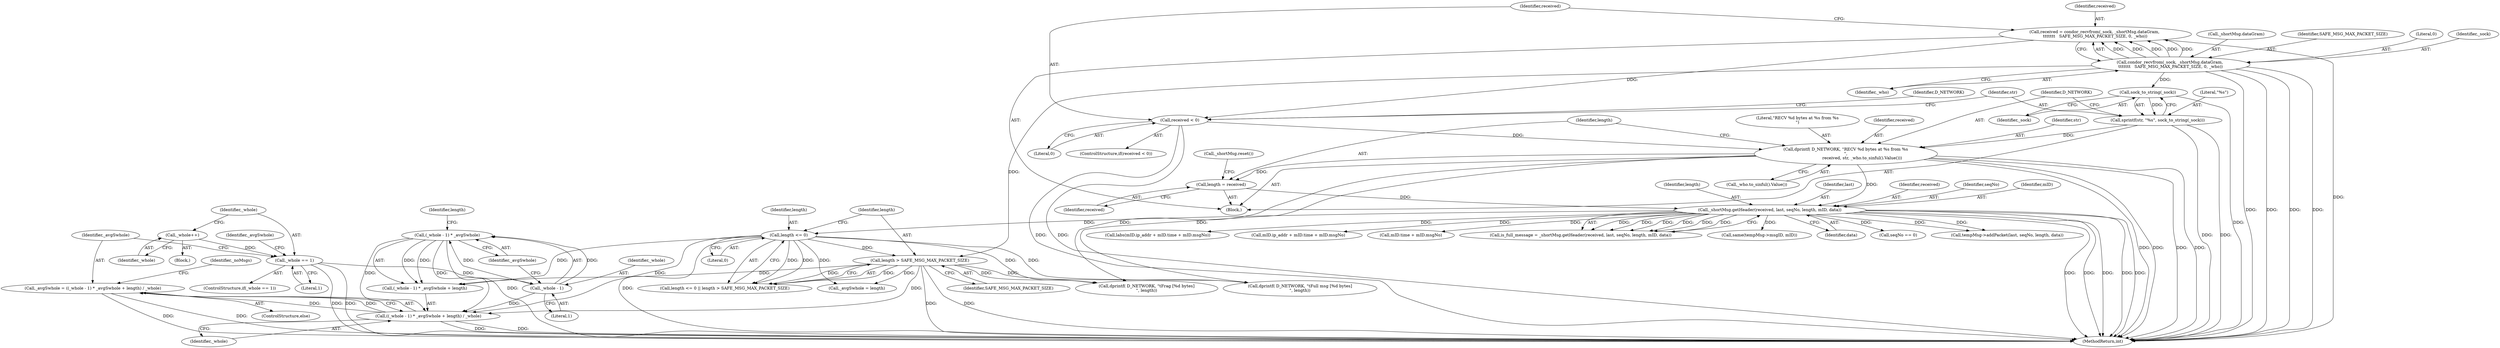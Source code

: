 digraph "0_htcondor_5e5571d1a431eb3c61977b6dd6ec90186ef79867_2@integer" {
"1000244" [label="(Call,_avgSwhole = ((_whole - 1) * _avgSwhole + length) / _whole)"];
"1000246" [label="(Call,((_whole - 1) * _avgSwhole + length) / _whole)"];
"1000248" [label="(Call,(_whole - 1) * _avgSwhole)"];
"1000249" [label="(Call,_whole - 1)"];
"1000237" [label="(Call,_whole == 1)"];
"1000234" [label="(Call,_whole++)"];
"1000211" [label="(Call,length <= 0)"];
"1000202" [label="(Call,_shortMsg.getHeader(received, last, seqNo, length, mID, data))"];
"1000189" [label="(Call,dprintf( D_NETWORK, \"RECV %d bytes at %s from %s\n\",\n                         received, str, _who.to_sinful().Value()))"];
"1000173" [label="(Call,received < 0)"];
"1000162" [label="(Call,received = condor_recvfrom(_sock, _shortMsg.dataGram, \n\t\t\t\t\t\t\t   SAFE_MSG_MAX_PACKET_SIZE, 0, _who))"];
"1000164" [label="(Call,condor_recvfrom(_sock, _shortMsg.dataGram, \n\t\t\t\t\t\t\t   SAFE_MSG_MAX_PACKET_SIZE, 0, _who))"];
"1000184" [label="(Call,sprintf(str, \"%s\", sock_to_string(_sock)))"];
"1000187" [label="(Call,sock_to_string(_sock))"];
"1000195" [label="(Call,length = received)"];
"1000214" [label="(Call,length > SAFE_MSG_MAX_PACKET_SIZE)"];
"1000251" [label="(Literal,1)"];
"1000240" [label="(Call,_avgSwhole = length)"];
"1000234" [label="(Call,_whole++)"];
"1000409" [label="(Call,tempMsg->addPacket(last, seqNo, length, data))"];
"1000276" [label="(Call,labs(mID.ip_addr + mID.time + mID.msgNo))"];
"1000256" [label="(Identifier,_noMsgs)"];
"1000254" [label="(Identifier,_whole)"];
"1000214" [label="(Call,length > SAFE_MSG_MAX_PACKET_SIZE)"];
"1000249" [label="(Call,_whole - 1)"];
"1000162" [label="(Call,received = condor_recvfrom(_sock, _shortMsg.dataGram, \n\t\t\t\t\t\t\t   SAFE_MSG_MAX_PACKET_SIZE, 0, _who))"];
"1000277" [label="(Call,mID.ip_addr + mID.time + mID.msgNo)"];
"1000263" [label="(Call,dprintf( D_NETWORK, \"\tFrag [%d bytes]\n\", length))"];
"1000198" [label="(Call,_shortMsg.reset())"];
"1000172" [label="(ControlStructure,if(received < 0))"];
"1000166" [label="(Call,_shortMsg.dataGram)"];
"1000185" [label="(Identifier,str)"];
"1000187" [label="(Call,sock_to_string(_sock))"];
"1000186" [label="(Literal,\"%s\")"];
"1000163" [label="(Identifier,received)"];
"1000169" [label="(Identifier,SAFE_MSG_MAX_PACKET_SIZE)"];
"1000206" [label="(Identifier,length)"];
"1000204" [label="(Identifier,last)"];
"1000248" [label="(Call,(_whole - 1) * _avgSwhole)"];
"1000197" [label="(Identifier,received)"];
"1000109" [label="(Block,)"];
"1000194" [label="(Call,_who.to_sinful().Value())"];
"1000190" [label="(Identifier,D_NETWORK)"];
"1000195" [label="(Call,length = received)"];
"1000188" [label="(Identifier,_sock)"];
"1000281" [label="(Call,mID.time + mID.msgNo)"];
"1000173" [label="(Call,received < 0)"];
"1000252" [label="(Identifier,_avgSwhole)"];
"1000235" [label="(Identifier,_whole)"];
"1000239" [label="(Literal,1)"];
"1000200" [label="(Call,is_full_message = _shortMsg.getHeader(received, last, seqNo, length, mID, data))"];
"1000193" [label="(Identifier,str)"];
"1000174" [label="(Identifier,received)"];
"1000203" [label="(Identifier,received)"];
"1000170" [label="(Literal,0)"];
"1000205" [label="(Identifier,seqNo)"];
"1000241" [label="(Identifier,_avgSwhole)"];
"1000246" [label="(Call,((_whole - 1) * _avgSwhole + length) / _whole)"];
"1000257" [label="(Call,dprintf( D_NETWORK, \"\tFull msg [%d bytes]\n\", length))"];
"1000189" [label="(Call,dprintf( D_NETWORK, \"RECV %d bytes at %s from %s\n\",\n                         received, str, _who.to_sinful().Value()))"];
"1000164" [label="(Call,condor_recvfrom(_sock, _shortMsg.dataGram, \n\t\t\t\t\t\t\t   SAFE_MSG_MAX_PACKET_SIZE, 0, _who))"];
"1000184" [label="(Call,sprintf(str, \"%s\", sock_to_string(_sock)))"];
"1000491" [label="(MethodReturn,int)"];
"1000216" [label="(Identifier,SAFE_MSG_MAX_PACKET_SIZE)"];
"1000202" [label="(Call,_shortMsg.getHeader(received, last, seqNo, length, mID, data))"];
"1000175" [label="(Literal,0)"];
"1000244" [label="(Call,_avgSwhole = ((_whole - 1) * _avgSwhole + length) / _whole)"];
"1000207" [label="(Identifier,mID)"];
"1000196" [label="(Identifier,length)"];
"1000212" [label="(Identifier,length)"];
"1000211" [label="(Call,length <= 0)"];
"1000243" [label="(ControlStructure,else)"];
"1000247" [label="(Call,(_whole - 1) * _avgSwhole + length)"];
"1000178" [label="(Identifier,D_NETWORK)"];
"1000191" [label="(Literal,\"RECV %d bytes at %s from %s\n\")"];
"1000238" [label="(Identifier,_whole)"];
"1000225" [label="(Block,)"];
"1000213" [label="(Literal,0)"];
"1000192" [label="(Identifier,received)"];
"1000236" [label="(ControlStructure,if(_whole == 1))"];
"1000250" [label="(Identifier,_whole)"];
"1000237" [label="(Call,_whole == 1)"];
"1000253" [label="(Identifier,length)"];
"1000171" [label="(Identifier,_who)"];
"1000300" [label="(Call,same(tempMsg->msgID, mID))"];
"1000208" [label="(Identifier,data)"];
"1000165" [label="(Identifier,_sock)"];
"1000210" [label="(Call,length <= 0 || length > SAFE_MSG_MAX_PACKET_SIZE)"];
"1000398" [label="(Call,seqNo == 0)"];
"1000215" [label="(Identifier,length)"];
"1000245" [label="(Identifier,_avgSwhole)"];
"1000244" -> "1000243"  [label="AST: "];
"1000244" -> "1000246"  [label="CFG: "];
"1000245" -> "1000244"  [label="AST: "];
"1000246" -> "1000244"  [label="AST: "];
"1000256" -> "1000244"  [label="CFG: "];
"1000244" -> "1000491"  [label="DDG: "];
"1000244" -> "1000491"  [label="DDG: "];
"1000246" -> "1000244"  [label="DDG: "];
"1000246" -> "1000244"  [label="DDG: "];
"1000246" -> "1000254"  [label="CFG: "];
"1000247" -> "1000246"  [label="AST: "];
"1000254" -> "1000246"  [label="AST: "];
"1000246" -> "1000491"  [label="DDG: "];
"1000246" -> "1000491"  [label="DDG: "];
"1000248" -> "1000246"  [label="DDG: "];
"1000248" -> "1000246"  [label="DDG: "];
"1000211" -> "1000246"  [label="DDG: "];
"1000214" -> "1000246"  [label="DDG: "];
"1000249" -> "1000246"  [label="DDG: "];
"1000248" -> "1000247"  [label="AST: "];
"1000248" -> "1000252"  [label="CFG: "];
"1000249" -> "1000248"  [label="AST: "];
"1000252" -> "1000248"  [label="AST: "];
"1000253" -> "1000248"  [label="CFG: "];
"1000248" -> "1000491"  [label="DDG: "];
"1000248" -> "1000247"  [label="DDG: "];
"1000248" -> "1000247"  [label="DDG: "];
"1000249" -> "1000248"  [label="DDG: "];
"1000249" -> "1000248"  [label="DDG: "];
"1000249" -> "1000251"  [label="CFG: "];
"1000250" -> "1000249"  [label="AST: "];
"1000251" -> "1000249"  [label="AST: "];
"1000252" -> "1000249"  [label="CFG: "];
"1000237" -> "1000249"  [label="DDG: "];
"1000237" -> "1000236"  [label="AST: "];
"1000237" -> "1000239"  [label="CFG: "];
"1000238" -> "1000237"  [label="AST: "];
"1000239" -> "1000237"  [label="AST: "];
"1000241" -> "1000237"  [label="CFG: "];
"1000245" -> "1000237"  [label="CFG: "];
"1000237" -> "1000491"  [label="DDG: "];
"1000237" -> "1000491"  [label="DDG: "];
"1000234" -> "1000237"  [label="DDG: "];
"1000234" -> "1000225"  [label="AST: "];
"1000234" -> "1000235"  [label="CFG: "];
"1000235" -> "1000234"  [label="AST: "];
"1000238" -> "1000234"  [label="CFG: "];
"1000211" -> "1000210"  [label="AST: "];
"1000211" -> "1000213"  [label="CFG: "];
"1000212" -> "1000211"  [label="AST: "];
"1000213" -> "1000211"  [label="AST: "];
"1000215" -> "1000211"  [label="CFG: "];
"1000210" -> "1000211"  [label="CFG: "];
"1000211" -> "1000491"  [label="DDG: "];
"1000211" -> "1000210"  [label="DDG: "];
"1000211" -> "1000210"  [label="DDG: "];
"1000202" -> "1000211"  [label="DDG: "];
"1000211" -> "1000214"  [label="DDG: "];
"1000211" -> "1000240"  [label="DDG: "];
"1000211" -> "1000247"  [label="DDG: "];
"1000211" -> "1000257"  [label="DDG: "];
"1000211" -> "1000263"  [label="DDG: "];
"1000202" -> "1000200"  [label="AST: "];
"1000202" -> "1000208"  [label="CFG: "];
"1000203" -> "1000202"  [label="AST: "];
"1000204" -> "1000202"  [label="AST: "];
"1000205" -> "1000202"  [label="AST: "];
"1000206" -> "1000202"  [label="AST: "];
"1000207" -> "1000202"  [label="AST: "];
"1000208" -> "1000202"  [label="AST: "];
"1000200" -> "1000202"  [label="CFG: "];
"1000202" -> "1000491"  [label="DDG: "];
"1000202" -> "1000491"  [label="DDG: "];
"1000202" -> "1000491"  [label="DDG: "];
"1000202" -> "1000491"  [label="DDG: "];
"1000202" -> "1000491"  [label="DDG: "];
"1000202" -> "1000200"  [label="DDG: "];
"1000202" -> "1000200"  [label="DDG: "];
"1000202" -> "1000200"  [label="DDG: "];
"1000202" -> "1000200"  [label="DDG: "];
"1000202" -> "1000200"  [label="DDG: "];
"1000202" -> "1000200"  [label="DDG: "];
"1000189" -> "1000202"  [label="DDG: "];
"1000195" -> "1000202"  [label="DDG: "];
"1000202" -> "1000276"  [label="DDG: "];
"1000202" -> "1000277"  [label="DDG: "];
"1000202" -> "1000281"  [label="DDG: "];
"1000202" -> "1000300"  [label="DDG: "];
"1000202" -> "1000398"  [label="DDG: "];
"1000202" -> "1000409"  [label="DDG: "];
"1000202" -> "1000409"  [label="DDG: "];
"1000189" -> "1000109"  [label="AST: "];
"1000189" -> "1000194"  [label="CFG: "];
"1000190" -> "1000189"  [label="AST: "];
"1000191" -> "1000189"  [label="AST: "];
"1000192" -> "1000189"  [label="AST: "];
"1000193" -> "1000189"  [label="AST: "];
"1000194" -> "1000189"  [label="AST: "];
"1000196" -> "1000189"  [label="CFG: "];
"1000189" -> "1000491"  [label="DDG: "];
"1000189" -> "1000491"  [label="DDG: "];
"1000189" -> "1000491"  [label="DDG: "];
"1000189" -> "1000491"  [label="DDG: "];
"1000173" -> "1000189"  [label="DDG: "];
"1000184" -> "1000189"  [label="DDG: "];
"1000189" -> "1000195"  [label="DDG: "];
"1000189" -> "1000257"  [label="DDG: "];
"1000189" -> "1000263"  [label="DDG: "];
"1000173" -> "1000172"  [label="AST: "];
"1000173" -> "1000175"  [label="CFG: "];
"1000174" -> "1000173"  [label="AST: "];
"1000175" -> "1000173"  [label="AST: "];
"1000178" -> "1000173"  [label="CFG: "];
"1000185" -> "1000173"  [label="CFG: "];
"1000173" -> "1000491"  [label="DDG: "];
"1000173" -> "1000491"  [label="DDG: "];
"1000162" -> "1000173"  [label="DDG: "];
"1000162" -> "1000109"  [label="AST: "];
"1000162" -> "1000164"  [label="CFG: "];
"1000163" -> "1000162"  [label="AST: "];
"1000164" -> "1000162"  [label="AST: "];
"1000174" -> "1000162"  [label="CFG: "];
"1000162" -> "1000491"  [label="DDG: "];
"1000164" -> "1000162"  [label="DDG: "];
"1000164" -> "1000162"  [label="DDG: "];
"1000164" -> "1000162"  [label="DDG: "];
"1000164" -> "1000162"  [label="DDG: "];
"1000164" -> "1000162"  [label="DDG: "];
"1000164" -> "1000171"  [label="CFG: "];
"1000165" -> "1000164"  [label="AST: "];
"1000166" -> "1000164"  [label="AST: "];
"1000169" -> "1000164"  [label="AST: "];
"1000170" -> "1000164"  [label="AST: "];
"1000171" -> "1000164"  [label="AST: "];
"1000164" -> "1000491"  [label="DDG: "];
"1000164" -> "1000491"  [label="DDG: "];
"1000164" -> "1000491"  [label="DDG: "];
"1000164" -> "1000491"  [label="DDG: "];
"1000164" -> "1000187"  [label="DDG: "];
"1000164" -> "1000214"  [label="DDG: "];
"1000184" -> "1000109"  [label="AST: "];
"1000184" -> "1000187"  [label="CFG: "];
"1000185" -> "1000184"  [label="AST: "];
"1000186" -> "1000184"  [label="AST: "];
"1000187" -> "1000184"  [label="AST: "];
"1000190" -> "1000184"  [label="CFG: "];
"1000184" -> "1000491"  [label="DDG: "];
"1000184" -> "1000491"  [label="DDG: "];
"1000187" -> "1000184"  [label="DDG: "];
"1000187" -> "1000188"  [label="CFG: "];
"1000188" -> "1000187"  [label="AST: "];
"1000187" -> "1000491"  [label="DDG: "];
"1000195" -> "1000109"  [label="AST: "];
"1000195" -> "1000197"  [label="CFG: "];
"1000196" -> "1000195"  [label="AST: "];
"1000197" -> "1000195"  [label="AST: "];
"1000198" -> "1000195"  [label="CFG: "];
"1000214" -> "1000210"  [label="AST: "];
"1000214" -> "1000216"  [label="CFG: "];
"1000215" -> "1000214"  [label="AST: "];
"1000216" -> "1000214"  [label="AST: "];
"1000210" -> "1000214"  [label="CFG: "];
"1000214" -> "1000491"  [label="DDG: "];
"1000214" -> "1000491"  [label="DDG: "];
"1000214" -> "1000210"  [label="DDG: "];
"1000214" -> "1000210"  [label="DDG: "];
"1000214" -> "1000240"  [label="DDG: "];
"1000214" -> "1000247"  [label="DDG: "];
"1000214" -> "1000257"  [label="DDG: "];
"1000214" -> "1000263"  [label="DDG: "];
}
